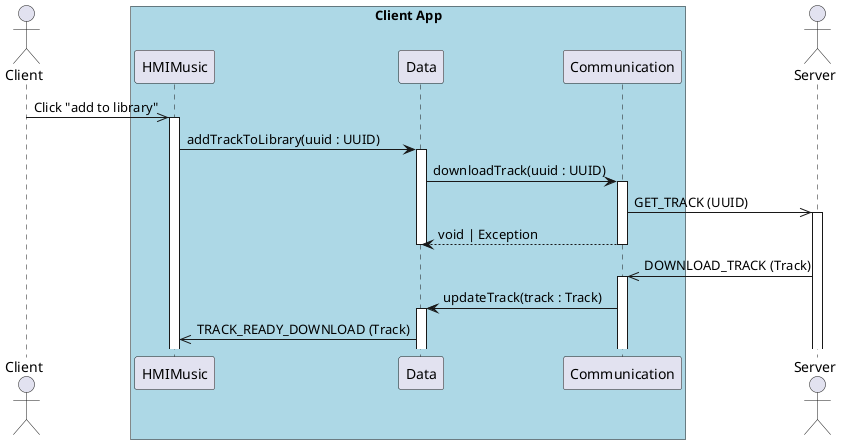 @startuml 2.2 User add a music to his local library from a distant file (client side)
actor Client
box "Client App" #LightBlue
    participant HMIMusic
    participant Data
    participant Communication
end box

actor Server 

Client ->> HMIMusic++: Click "add to library"

HMIMusic -> Data++: addTrackToLibrary(uuid : UUID)
Data -> Communication++: downloadTrack(uuid : UUID)
Communication ->> Server++: GET_TRACK (UUID)
Communication --> Data: void | Exception
deactivate Data
deactivate Communication

Server ->> Communication++: DOWNLOAD_TRACK (Track) 
Communication -> Data++: updateTrack(track : Track)
Data->>HMIMusic: TRACK_READY_DOWNLOAD (Track) 

@enduml